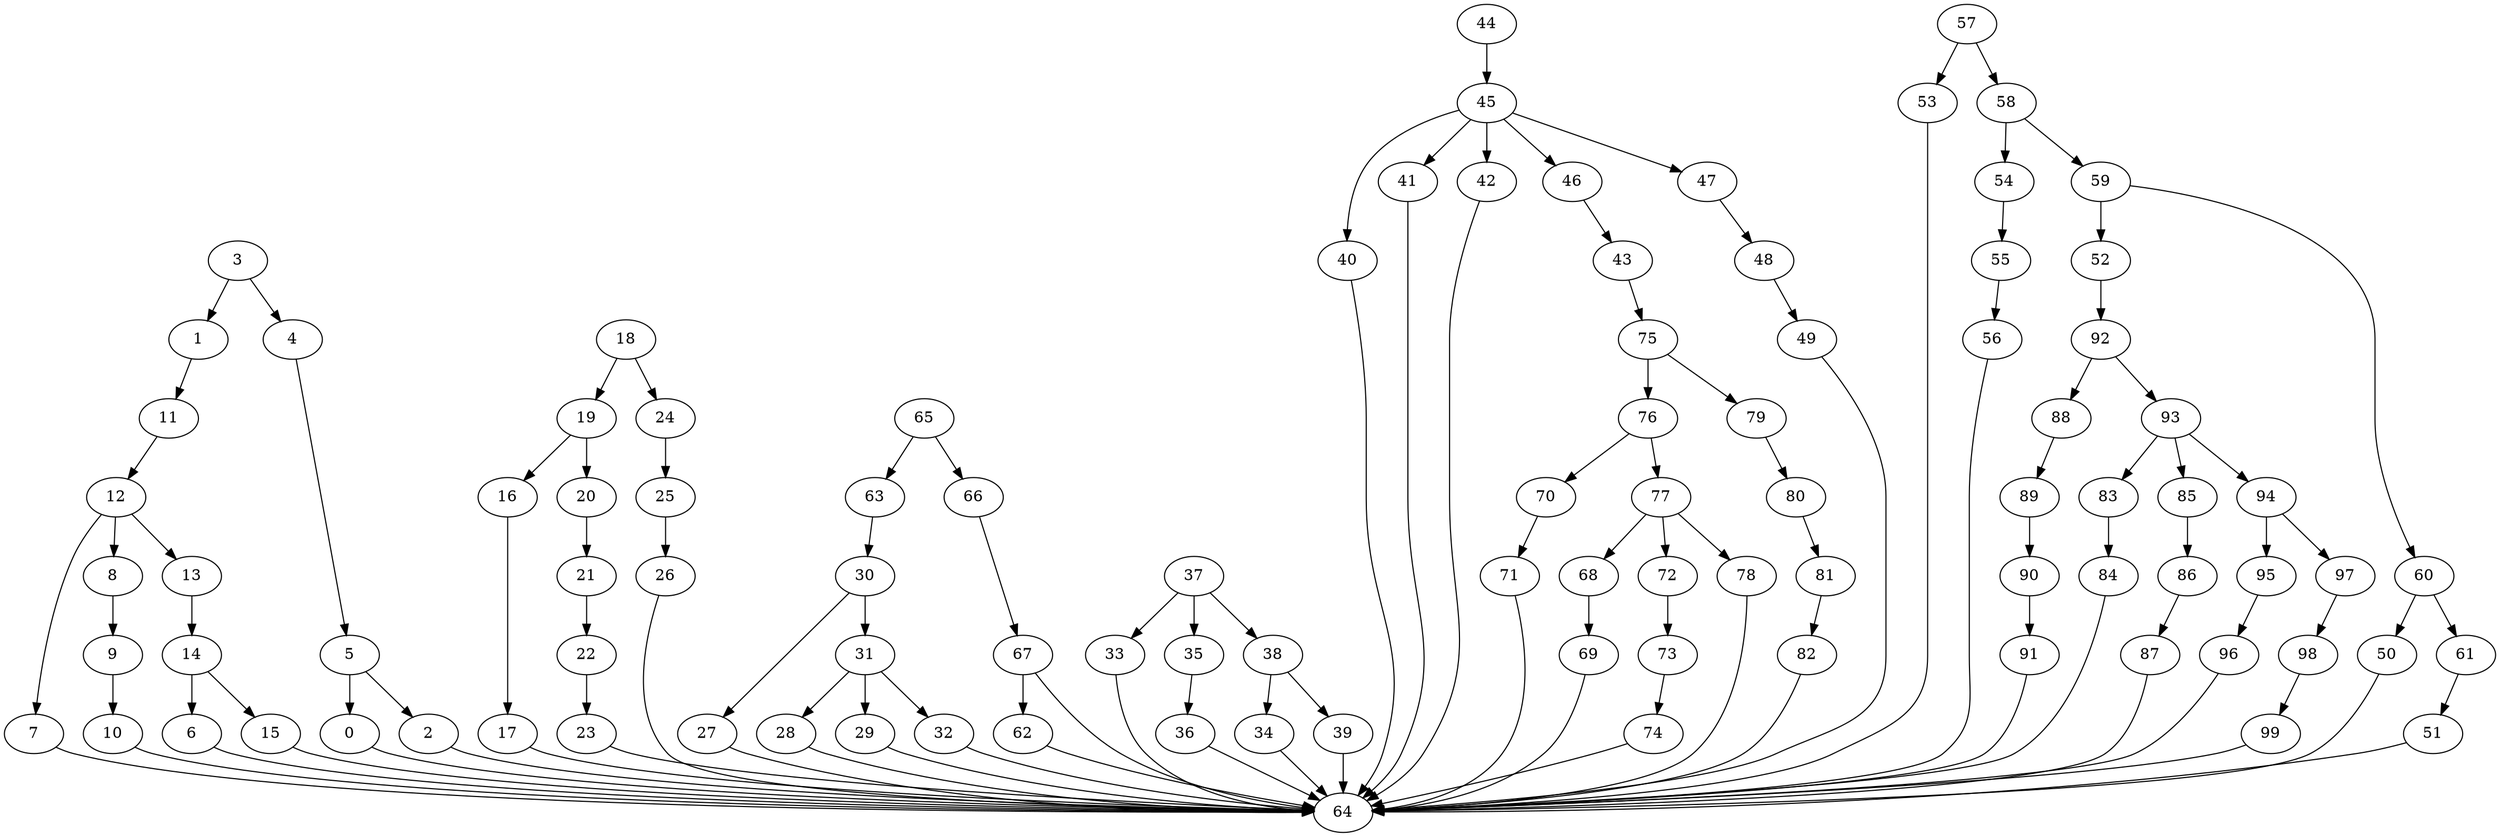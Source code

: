 strict digraph  {
0 [exec=188];
1 [exec=190];
2 [exec=171];
3 [exec=151];
4 [exec=88];
5 [exec=109];
6 [exec=90];
7 [exec=60];
8 [exec=127];
9 [exec=57];
10 [exec=118];
11 [exec=171];
12 [exec=149];
13 [exec=159];
14 [exec=151];
15 [exec=197];
16 [exec=105];
17 [exec=116];
18 [exec=161];
19 [exec=127];
20 [exec=157];
21 [exec=179];
22 [exec=148];
23 [exec=196];
24 [exec=139];
25 [exec=186];
26 [exec=199];
27 [exec=173];
28 [exec=72];
29 [exec=138];
30 [exec=67];
31 [exec=155];
32 [exec=88];
33 [exec=146];
34 [exec=200];
35 [exec=134];
36 [exec=191];
37 [exec=121];
38 [exec=179];
39 [exec=110];
40 [exec=100];
41 [exec=154];
42 [exec=124];
43 [exec=117];
44 [exec=89];
45 [exec=60];
46 [exec=136];
47 [exec=130];
48 [exec=142];
49 [exec=85];
50 [exec=179];
51 [exec=119];
52 [exec=160];
53 [exec=110];
54 [exec=127];
55 [exec=161];
56 [exec=116];
57 [exec=183];
58 [exec=127];
59 [exec=190];
60 [exec=136];
61 [exec=52];
62 [exec=169];
63 [exec=140];
64 [exec=140];
65 [exec=121];
66 [exec=175];
67 [exec=55];
68 [exec=166];
69 [exec=126];
70 [exec=131];
71 [exec=95];
72 [exec=143];
73 [exec=97];
74 [exec=130];
75 [exec=144];
76 [exec=117];
77 [exec=126];
78 [exec=146];
79 [exec=76];
80 [exec=56];
81 [exec=195];
82 [exec=83];
83 [exec=161];
84 [exec=74];
85 [exec=76];
86 [exec=132];
87 [exec=135];
88 [exec=107];
89 [exec=162];
90 [exec=93];
91 [exec=70];
92 [exec=136];
93 [exec=105];
94 [exec=195];
95 [exec=165];
96 [exec=119];
97 [exec=107];
98 [exec=80];
99 [exec=58];
0 -> 64  [comm=8];
1 -> 11  [comm=6];
2 -> 64  [comm=7];
3 -> 4  [comm=20];
3 -> 1  [comm=6];
4 -> 5  [comm=7];
5 -> 0  [comm=20];
5 -> 2  [comm=15];
6 -> 64  [comm=10];
7 -> 64  [comm=15];
8 -> 9  [comm=7];
9 -> 10  [comm=16];
10 -> 64  [comm=17];
11 -> 12  [comm=17];
12 -> 13  [comm=14];
12 -> 7  [comm=16];
12 -> 8  [comm=13];
13 -> 14  [comm=11];
14 -> 15  [comm=15];
14 -> 6  [comm=18];
15 -> 64  [comm=8];
16 -> 17  [comm=9];
17 -> 64  [comm=5];
18 -> 19  [comm=17];
18 -> 24  [comm=7];
19 -> 20  [comm=10];
19 -> 16  [comm=6];
20 -> 21  [comm=16];
21 -> 22  [comm=19];
22 -> 23  [comm=17];
23 -> 64  [comm=6];
24 -> 25  [comm=18];
25 -> 26  [comm=6];
26 -> 64  [comm=16];
27 -> 64  [comm=20];
28 -> 64  [comm=15];
29 -> 64  [comm=18];
30 -> 31  [comm=18];
30 -> 27  [comm=19];
31 -> 32  [comm=5];
31 -> 28  [comm=12];
31 -> 29  [comm=11];
32 -> 64  [comm=13];
33 -> 64  [comm=7];
34 -> 64  [comm=18];
35 -> 36  [comm=12];
36 -> 64  [comm=18];
37 -> 38  [comm=9];
37 -> 33  [comm=5];
37 -> 35  [comm=15];
38 -> 39  [comm=16];
38 -> 34  [comm=13];
39 -> 64  [comm=8];
40 -> 64  [comm=19];
41 -> 64  [comm=8];
42 -> 64  [comm=17];
43 -> 75  [comm=8];
44 -> 45  [comm=15];
45 -> 46  [comm=8];
45 -> 40  [comm=5];
45 -> 41  [comm=20];
45 -> 42  [comm=9];
45 -> 47  [comm=12];
46 -> 43  [comm=17];
47 -> 48  [comm=6];
48 -> 49  [comm=7];
49 -> 64  [comm=8];
50 -> 64  [comm=17];
51 -> 64  [comm=10];
52 -> 92  [comm=5];
53 -> 64  [comm=15];
54 -> 55  [comm=8];
55 -> 56  [comm=5];
56 -> 64  [comm=8];
57 -> 58  [comm=20];
57 -> 53  [comm=14];
58 -> 59  [comm=14];
58 -> 54  [comm=7];
59 -> 60  [comm=6];
59 -> 52  [comm=12];
60 -> 61  [comm=8];
60 -> 50  [comm=8];
61 -> 51  [comm=6];
62 -> 64  [comm=15];
63 -> 30  [comm=10];
65 -> 66  [comm=7];
65 -> 63  [comm=12];
66 -> 67  [comm=10];
67 -> 62  [comm=12];
67 -> 64  [comm=19];
68 -> 69  [comm=17];
69 -> 64  [comm=13];
70 -> 71  [comm=16];
71 -> 64  [comm=17];
72 -> 73  [comm=16];
73 -> 74  [comm=18];
74 -> 64  [comm=7];
75 -> 76  [comm=17];
75 -> 79  [comm=12];
76 -> 77  [comm=18];
76 -> 70  [comm=10];
77 -> 78  [comm=18];
77 -> 68  [comm=20];
77 -> 72  [comm=9];
78 -> 64  [comm=17];
79 -> 80  [comm=9];
80 -> 81  [comm=10];
81 -> 82  [comm=8];
82 -> 64  [comm=20];
83 -> 84  [comm=20];
84 -> 64  [comm=19];
85 -> 86  [comm=10];
86 -> 87  [comm=9];
87 -> 64  [comm=13];
88 -> 89  [comm=11];
89 -> 90  [comm=9];
90 -> 91  [comm=15];
91 -> 64  [comm=12];
92 -> 93  [comm=14];
92 -> 88  [comm=18];
93 -> 94  [comm=13];
93 -> 83  [comm=11];
93 -> 85  [comm=14];
94 -> 95  [comm=5];
94 -> 97  [comm=13];
95 -> 96  [comm=20];
96 -> 64  [comm=17];
97 -> 98  [comm=11];
98 -> 99  [comm=10];
99 -> 64  [comm=16];
}
